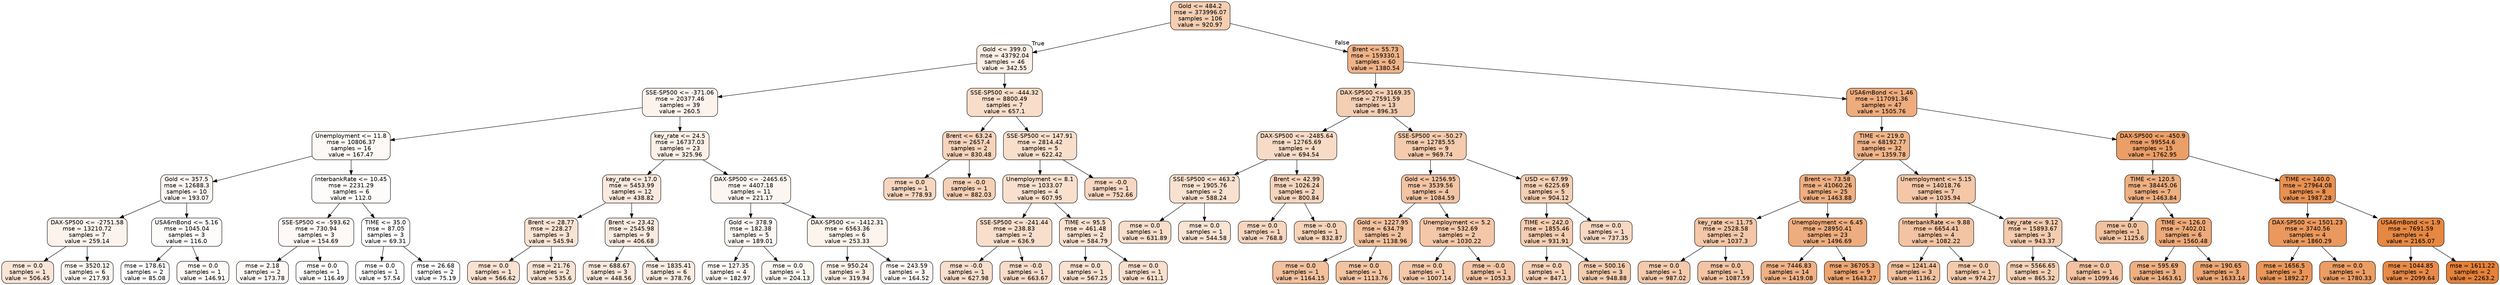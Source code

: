 digraph Tree {
node [shape=box, style="filled, rounded", color="black", fontname=helvetica] ;
edge [fontname=helvetica] ;
0 [label="Gold <= 484.2\nmse = 373996.07\nsamples = 106\nvalue = 920.97", fillcolor="#f5ceb1"] ;
1 [label="Gold <= 399.0\nmse = 43792.04\nsamples = 46\nvalue = 342.55", fillcolor="#fcefe5"] ;
0 -> 1 [labeldistance=2.5, labelangle=45, headlabel="True"] ;
2 [label="SSE-SP500 <= -371.06\nmse = 20377.46\nsamples = 39\nvalue = 260.5", fillcolor="#fdf3ed"] ;
1 -> 2 ;
3 [label="Unemployment <= 11.8\nmse = 10806.37\nsamples = 16\nvalue = 167.47", fillcolor="#fef9f5"] ;
2 -> 3 ;
4 [label="Gold <= 357.5\nmse = 12688.3\nsamples = 10\nvalue = 193.07", fillcolor="#fdf7f3"] ;
3 -> 4 ;
5 [label="DAX-SP500 <= -2751.58\nmse = 13210.72\nsamples = 7\nvalue = 259.14", fillcolor="#fdf3ed"] ;
4 -> 5 ;
6 [label="mse = 0.0\nsamples = 1\nvalue = 506.45", fillcolor="#fae5d7"] ;
5 -> 6 ;
7 [label="mse = 3520.12\nsamples = 6\nvalue = 217.93", fillcolor="#fdf6f1"] ;
5 -> 7 ;
8 [label="USA6mBond <= 5.16\nmse = 1045.04\nsamples = 3\nvalue = 116.0", fillcolor="#fefcfa"] ;
4 -> 8 ;
9 [label="mse = 178.61\nsamples = 2\nvalue = 85.08", fillcolor="#fffdfd"] ;
8 -> 9 ;
10 [label="mse = 0.0\nsamples = 1\nvalue = 146.91", fillcolor="#fefaf7"] ;
8 -> 10 ;
11 [label="InterbankRate <= 10.45\nmse = 2231.29\nsamples = 6\nvalue = 112.0", fillcolor="#fefcfa"] ;
3 -> 11 ;
12 [label="SSE-SP500 <= -593.62\nmse = 730.94\nsamples = 3\nvalue = 154.69", fillcolor="#fef9f6"] ;
11 -> 12 ;
13 [label="mse = 2.18\nsamples = 2\nvalue = 173.78", fillcolor="#fef8f5"] ;
12 -> 13 ;
14 [label="mse = 0.0\nsamples = 1\nvalue = 116.49", fillcolor="#fefcfa"] ;
12 -> 14 ;
15 [label="TIME <= 35.0\nmse = 87.05\nsamples = 3\nvalue = 69.31", fillcolor="#fffefe"] ;
11 -> 15 ;
16 [label="mse = 0.0\nsamples = 1\nvalue = 57.54", fillcolor="#ffffff"] ;
15 -> 16 ;
17 [label="mse = 26.68\nsamples = 2\nvalue = 75.19", fillcolor="#fffefd"] ;
15 -> 17 ;
18 [label="key_rate <= 24.5\nmse = 16737.03\nsamples = 23\nvalue = 325.96", fillcolor="#fcf0e7"] ;
2 -> 18 ;
19 [label="key_rate <= 17.0\nmse = 5453.99\nsamples = 12\nvalue = 438.82", fillcolor="#fbe9dd"] ;
18 -> 19 ;
20 [label="Brent <= 28.77\nmse = 228.27\nsamples = 3\nvalue = 545.94", fillcolor="#f9e3d3"] ;
19 -> 20 ;
21 [label="mse = 0.0\nsamples = 1\nvalue = 566.62", fillcolor="#f9e2d1"] ;
20 -> 21 ;
22 [label="mse = 21.76\nsamples = 2\nvalue = 535.6", fillcolor="#f9e4d4"] ;
20 -> 22 ;
23 [label="Brent <= 23.42\nmse = 2545.98\nsamples = 9\nvalue = 406.68", fillcolor="#fbebe0"] ;
19 -> 23 ;
24 [label="mse = 688.67\nsamples = 3\nvalue = 448.56", fillcolor="#fae9dc"] ;
23 -> 24 ;
25 [label="mse = 1835.41\nsamples = 6\nvalue = 378.76", fillcolor="#fbede2"] ;
23 -> 25 ;
26 [label="DAX-SP500 <= -2465.65\nmse = 4407.18\nsamples = 11\nvalue = 221.17", fillcolor="#fdf6f0"] ;
18 -> 26 ;
27 [label="Gold <= 378.9\nmse = 182.38\nsamples = 5\nvalue = 189.01", fillcolor="#fdf7f3"] ;
26 -> 27 ;
28 [label="mse = 127.35\nsamples = 4\nvalue = 182.97", fillcolor="#fef8f4"] ;
27 -> 28 ;
29 [label="mse = 0.0\nsamples = 1\nvalue = 204.13", fillcolor="#fdf7f2"] ;
27 -> 29 ;
30 [label="DAX-SP500 <= -1412.31\nmse = 6563.36\nsamples = 6\nvalue = 253.33", fillcolor="#fdf4ed"] ;
26 -> 30 ;
31 [label="mse = 950.24\nsamples = 3\nvalue = 319.94", fillcolor="#fcf0e7"] ;
30 -> 31 ;
32 [label="mse = 243.59\nsamples = 3\nvalue = 164.52", fillcolor="#fef9f5"] ;
30 -> 32 ;
33 [label="SSE-SP500 <= -444.32\nmse = 8800.49\nsamples = 7\nvalue = 657.1", fillcolor="#f8ddc9"] ;
1 -> 33 ;
34 [label="Brent <= 63.24\nmse = 2657.4\nsamples = 2\nvalue = 830.48", fillcolor="#f6d3ba"] ;
33 -> 34 ;
35 [label="mse = 0.0\nsamples = 1\nvalue = 778.93", fillcolor="#f6d6be"] ;
34 -> 35 ;
36 [label="mse = -0.0\nsamples = 1\nvalue = 882.03", fillcolor="#f5d0b5"] ;
34 -> 36 ;
37 [label="SSE-SP500 <= 147.91\nmse = 2814.42\nsamples = 5\nvalue = 622.42", fillcolor="#f8dfcc"] ;
33 -> 37 ;
38 [label="Unemployment <= 8.1\nmse = 1033.07\nsamples = 4\nvalue = 607.95", fillcolor="#f9e0ce"] ;
37 -> 38 ;
39 [label="SSE-SP500 <= -241.44\nmse = 238.83\nsamples = 2\nvalue = 636.9", fillcolor="#f8decb"] ;
38 -> 39 ;
40 [label="mse = -0.0\nsamples = 1\nvalue = 627.98", fillcolor="#f8decc"] ;
39 -> 40 ;
41 [label="mse = -0.0\nsamples = 1\nvalue = 663.67", fillcolor="#f8dcc9"] ;
39 -> 41 ;
42 [label="TIME <= 95.5\nmse = 461.48\nsamples = 2\nvalue = 584.79", fillcolor="#f9e1d0"] ;
38 -> 42 ;
43 [label="mse = 0.0\nsamples = 1\nvalue = 567.25", fillcolor="#f9e2d1"] ;
42 -> 43 ;
44 [label="mse = 0.0\nsamples = 1\nvalue = 611.1", fillcolor="#f8dfcd"] ;
42 -> 44 ;
45 [label="mse = -0.0\nsamples = 1\nvalue = 752.66", fillcolor="#f7d7c1"] ;
37 -> 45 ;
46 [label="Brent <= 55.73\nmse = 159330.1\nsamples = 60\nvalue = 1380.54", fillcolor="#efb388"] ;
0 -> 46 [labeldistance=2.5, labelangle=-45, headlabel="False"] ;
47 [label="DAX-SP500 <= 3169.35\nmse = 27591.59\nsamples = 13\nvalue = 896.35", fillcolor="#f5cfb4"] ;
46 -> 47 ;
48 [label="DAX-SP500 <= -2485.64\nmse = 12765.69\nsamples = 4\nvalue = 694.54", fillcolor="#f7dbc6"] ;
47 -> 48 ;
49 [label="SSE-SP500 <= 463.2\nmse = 1905.76\nsamples = 2\nvalue = 588.24", fillcolor="#f9e1cf"] ;
48 -> 49 ;
50 [label="mse = 0.0\nsamples = 1\nvalue = 631.89", fillcolor="#f8decb"] ;
49 -> 50 ;
51 [label="mse = 0.0\nsamples = 1\nvalue = 544.58", fillcolor="#f9e3d3"] ;
49 -> 51 ;
52 [label="Brent <= 42.99\nmse = 1026.24\nsamples = 2\nvalue = 800.84", fillcolor="#f6d5bc"] ;
48 -> 52 ;
53 [label="mse = 0.0\nsamples = 1\nvalue = 768.8", fillcolor="#f7d6bf"] ;
52 -> 53 ;
54 [label="mse = -0.0\nsamples = 1\nvalue = 832.87", fillcolor="#f6d3b9"] ;
52 -> 54 ;
55 [label="SSE-SP500 <= -50.27\nmse = 12785.55\nsamples = 9\nvalue = 969.74", fillcolor="#f4cbad"] ;
47 -> 55 ;
56 [label="Gold <= 1256.95\nmse = 3539.56\nsamples = 4\nvalue = 1084.59", fillcolor="#f3c4a3"] ;
55 -> 56 ;
57 [label="Gold <= 1227.95\nmse = 634.79\nsamples = 2\nvalue = 1138.96", fillcolor="#f2c19e"] ;
56 -> 57 ;
58 [label="mse = 0.0\nsamples = 1\nvalue = 1164.15", fillcolor="#f2c09c"] ;
57 -> 58 ;
59 [label="mse = 0.0\nsamples = 1\nvalue = 1113.76", fillcolor="#f3c3a0"] ;
57 -> 59 ;
60 [label="Unemployment <= 5.2\nmse = 532.69\nsamples = 2\nvalue = 1030.22", fillcolor="#f4c7a8"] ;
56 -> 60 ;
61 [label="mse = 0.0\nsamples = 1\nvalue = 1007.14", fillcolor="#f4c9aa"] ;
60 -> 61 ;
62 [label="mse = -0.0\nsamples = 1\nvalue = 1053.3", fillcolor="#f3c6a6"] ;
60 -> 62 ;
63 [label="USD <= 67.99\nmse = 6225.69\nsamples = 5\nvalue = 904.12", fillcolor="#f5cfb3"] ;
55 -> 63 ;
64 [label="TIME <= 242.0\nmse = 1855.46\nsamples = 4\nvalue = 931.91", fillcolor="#f5cdb1"] ;
63 -> 64 ;
65 [label="mse = 0.0\nsamples = 1\nvalue = 847.1", fillcolor="#f6d2b8"] ;
64 -> 65 ;
66 [label="mse = 500.16\nsamples = 3\nvalue = 948.88", fillcolor="#f4ccaf"] ;
64 -> 66 ;
67 [label="mse = 0.0\nsamples = 1\nvalue = 737.35", fillcolor="#f7d8c2"] ;
63 -> 67 ;
68 [label="USA6mBond <= 1.46\nmse = 117091.36\nsamples = 47\nvalue = 1505.76", fillcolor="#eeac7d"] ;
46 -> 68 ;
69 [label="TIME <= 219.0\nmse = 68192.77\nsamples = 32\nvalue = 1359.78", fillcolor="#f0b58a"] ;
68 -> 69 ;
70 [label="Brent <= 73.58\nmse = 41060.26\nsamples = 25\nvalue = 1463.88", fillcolor="#eeaf81"] ;
69 -> 70 ;
71 [label="key_rate <= 11.75\nmse = 2528.58\nsamples = 2\nvalue = 1037.3", fillcolor="#f3c7a7"] ;
70 -> 71 ;
72 [label="mse = 0.0\nsamples = 1\nvalue = 987.02", fillcolor="#f4caac"] ;
71 -> 72 ;
73 [label="mse = 0.0\nsamples = 1\nvalue = 1087.59", fillcolor="#f3c4a3"] ;
71 -> 73 ;
74 [label="Unemployment <= 6.45\nmse = 28950.41\nsamples = 23\nvalue = 1496.69", fillcolor="#eead7e"] ;
70 -> 74 ;
75 [label="mse = 7446.83\nsamples = 14\nvalue = 1419.08", fillcolor="#efb185"] ;
74 -> 75 ;
76 [label="mse = 36705.3\nsamples = 9\nvalue = 1643.27", fillcolor="#eca471"] ;
74 -> 76 ;
77 [label="Unemployment <= 5.15\nmse = 14018.76\nsamples = 7\nvalue = 1035.94", fillcolor="#f3c7a7"] ;
69 -> 77 ;
78 [label="InterbankRate <= 9.88\nmse = 6654.41\nsamples = 4\nvalue = 1082.22", fillcolor="#f3c4a3"] ;
77 -> 78 ;
79 [label="mse = 1241.44\nsamples = 3\nvalue = 1136.2", fillcolor="#f2c19e"] ;
78 -> 79 ;
80 [label="mse = 0.0\nsamples = 1\nvalue = 974.27", fillcolor="#f4cbad"] ;
78 -> 80 ;
81 [label="key_rate <= 9.12\nmse = 15893.67\nsamples = 3\nvalue = 943.37", fillcolor="#f5ccaf"] ;
77 -> 81 ;
82 [label="mse = 5566.65\nsamples = 2\nvalue = 865.32", fillcolor="#f5d1b6"] ;
81 -> 82 ;
83 [label="mse = 0.0\nsamples = 1\nvalue = 1099.46", fillcolor="#f3c3a1"] ;
81 -> 83 ;
84 [label="DAX-SP500 <= -450.9\nmse = 99554.6\nsamples = 15\nvalue = 1762.95", fillcolor="#eb9e66"] ;
68 -> 84 ;
85 [label="TIME <= 120.5\nmse = 38445.06\nsamples = 7\nvalue = 1463.84", fillcolor="#eeaf81"] ;
84 -> 85 ;
86 [label="mse = 0.0\nsamples = 1\nvalue = 1125.6", fillcolor="#f2c29f"] ;
85 -> 86 ;
87 [label="TIME <= 126.0\nmse = 7402.01\nsamples = 6\nvalue = 1560.48", fillcolor="#eda978"] ;
85 -> 87 ;
88 [label="mse = 595.69\nsamples = 3\nvalue = 1463.61", fillcolor="#eeaf81"] ;
87 -> 88 ;
89 [label="mse = 190.65\nsamples = 3\nvalue = 1633.14", fillcolor="#eca572"] ;
87 -> 89 ;
90 [label="TIME <= 140.0\nmse = 27964.08\nsamples = 8\nvalue = 1987.28", fillcolor="#e89152"] ;
84 -> 90 ;
91 [label="DAX-SP500 <= 1501.23\nmse = 3740.56\nsamples = 4\nvalue = 1860.29", fillcolor="#ea985d"] ;
90 -> 91 ;
92 [label="mse = 1656.5\nsamples = 3\nvalue = 1892.27", fillcolor="#e9965a"] ;
91 -> 92 ;
93 [label="mse = 0.0\nsamples = 1\nvalue = 1780.33", fillcolor="#eb9d64"] ;
91 -> 93 ;
94 [label="USA6mBond <= 1.9\nmse = 7691.59\nsamples = 4\nvalue = 2165.07", fillcolor="#e68742"] ;
90 -> 94 ;
95 [label="mse = 1044.85\nsamples = 2\nvalue = 2099.64", fillcolor="#e78a48"] ;
94 -> 95 ;
96 [label="mse = 1611.22\nsamples = 2\nvalue = 2263.2", fillcolor="#e58139"] ;
94 -> 96 ;
}